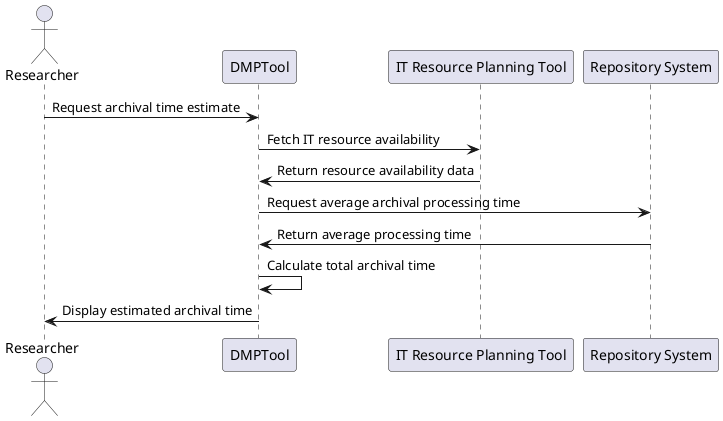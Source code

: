 @startuml
actor Researcher as res
participant "DMPTool" as dmptool
participant "IT Resource Planning Tool" as ittool
participant "Repository System" as repo

res -> dmptool : Request archival time estimate
dmptool -> ittool : Fetch IT resource availability
ittool -> dmptool : Return resource availability data
dmptool -> repo : Request average archival processing time
repo -> dmptool : Return average processing time
dmptool -> dmptool : Calculate total archival time
dmptool -> res : Display estimated archival time

@enduml